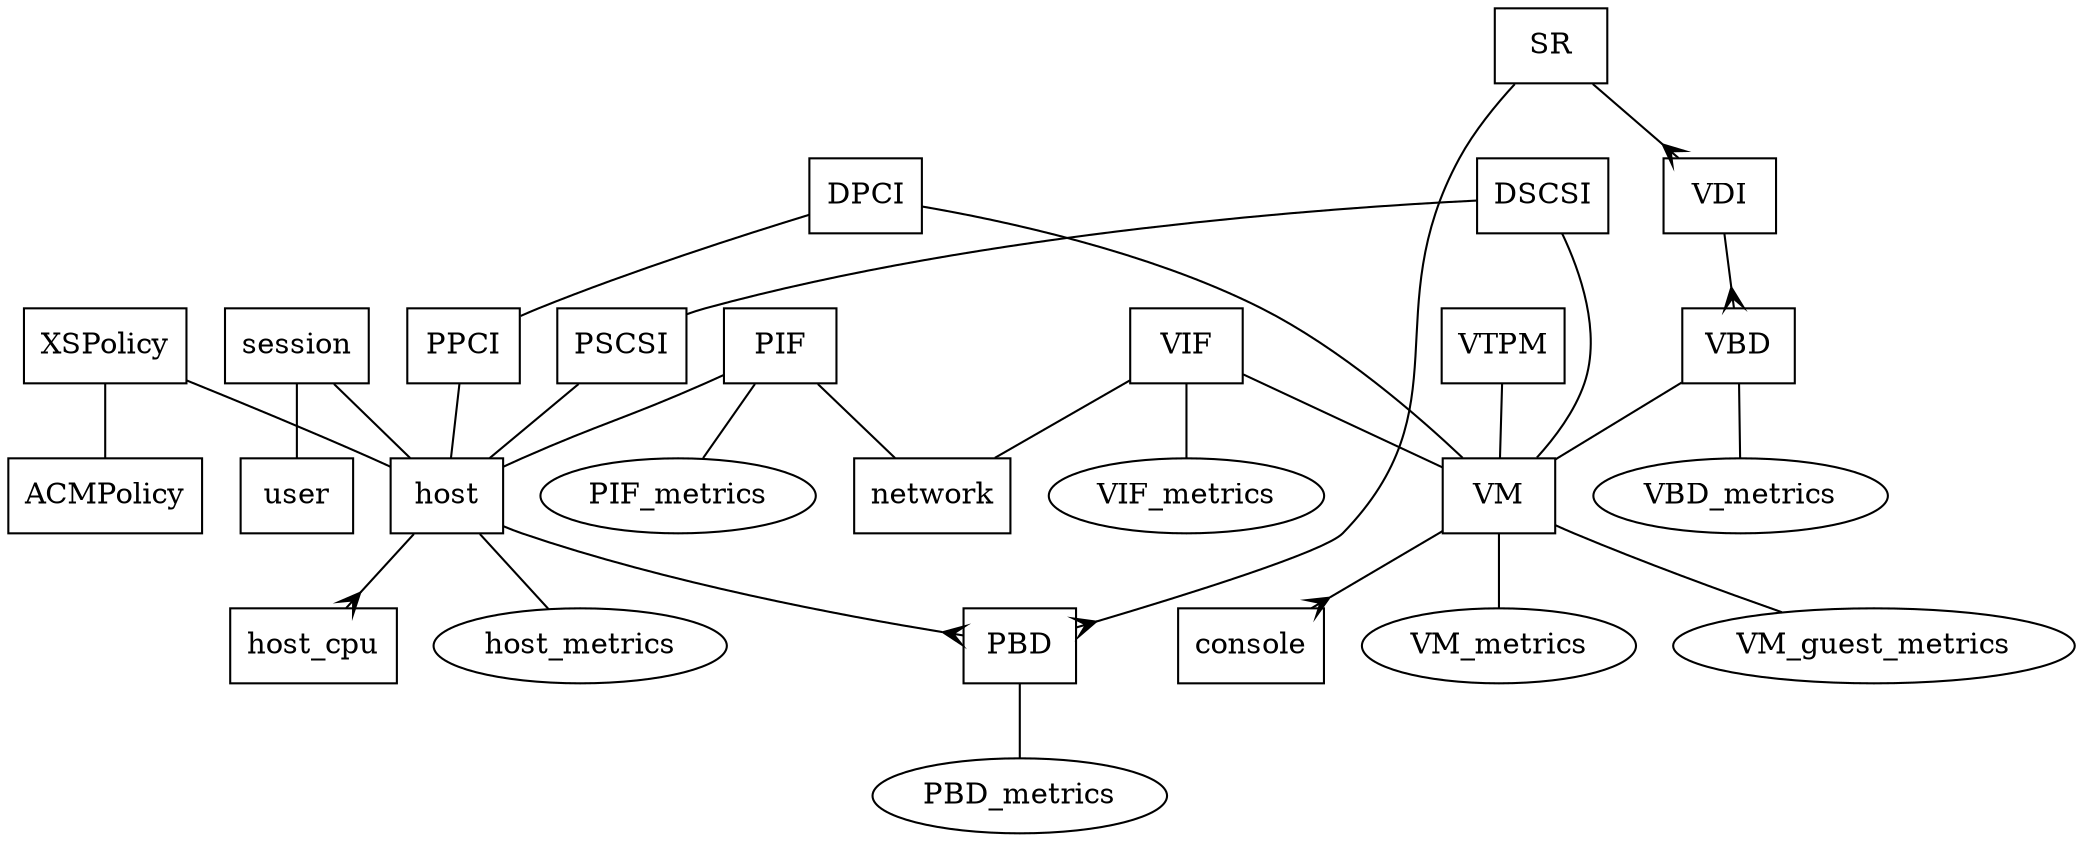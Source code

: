 #
# Copyright (c) 2006-2007 XenSource, Inc.
#
# Permission is granted to copy, distribute and/or modify this document under
# the terms of the GNU Free Documentation License, Version 1.2 or any later
# version published by the Free Software Foundation; with no Invariant
# Sections, no Front-Cover Texts and no Back-Cover Texts.  A copy of the
# license is included in the section entitled
# "GNU Free Documentation License" or the file fdl.tex.
#

digraph "Xen-API Class Diagram" {
fontname="Verdana";

node [ shape=box ]; session VM host network VIF PIF SR VDI VBD PBD user;
node [ shape=box ]; XSPolicy ACMPolicy DPCI PPCI host_cpu console VTPM;
node [ shape=box ]; DSCSI PSCSI;
node [ shape=ellipse ]; VM_metrics VM_guest_metrics host_metrics;
node [ shape=ellipse ]; PIF_metrics VIF_metrics VBD_metrics PBD_metrics;
session -> host [ arrowhead="none" ]
session -> user [ arrowhead="none" ]
VM -> VM_metrics [ arrowhead="none" ]
VM -> VM_guest_metrics [ arrowhead="none" ]
VM -> console [ arrowhead="crow" ]
host -> PBD [ arrowhead="crow", arrowtail="none" ]
host -> host_metrics [ arrowhead="none" ]
host -> host_cpu [ arrowhead="crow", arrowtail="none" ]
VIF -> VM [ arrowhead="none", arrowtail="crow" ]
VIF -> network [ arrowhead="none", arrowtail="crow" ]
VIF -> VIF_metrics [ arrowhead="none" ]
PIF -> host [ arrowhead="none", arrowtail="crow" ]
PIF -> network [ arrowhead="none", arrowtail="crow" ]
PIF -> PIF_metrics [ arrowhead="none" ]
SR -> PBD [ arrowhead="crow", arrowtail="none" ]
PBD -> PBD_metrics [ arrowhead="none" ]
SR -> VDI [ arrowhead="crow", arrowtail="none" ]
VDI -> VBD [ arrowhead="crow", arrowtail="none" ]
VBD -> VM [ arrowhead="none", arrowtail="crow" ]
VTPM -> VM [ arrowhead="none", arrowtail="crow" ]
VBD -> VBD_metrics [ arrowhead="none" ]
XSPolicy -> host [ arrowhead="none" ]
XSPolicy -> ACMPolicy [ arrowhead="none" ]
DPCI -> VM [ arrowhead="none", arrowtail="crow" ]
DPCI -> PPCI [ arrowhead="none" ]
PPCI -> host [ arrowhead="none", arrowtail="crow" ]
DSCSI -> VM [ arrowhead="none", arrowtail="crow" ]
DSCSI -> PSCSI [ arrowhead="none" ]
PSCSI -> host [ arrowhead="none", arrowtail="crow" ]
}
